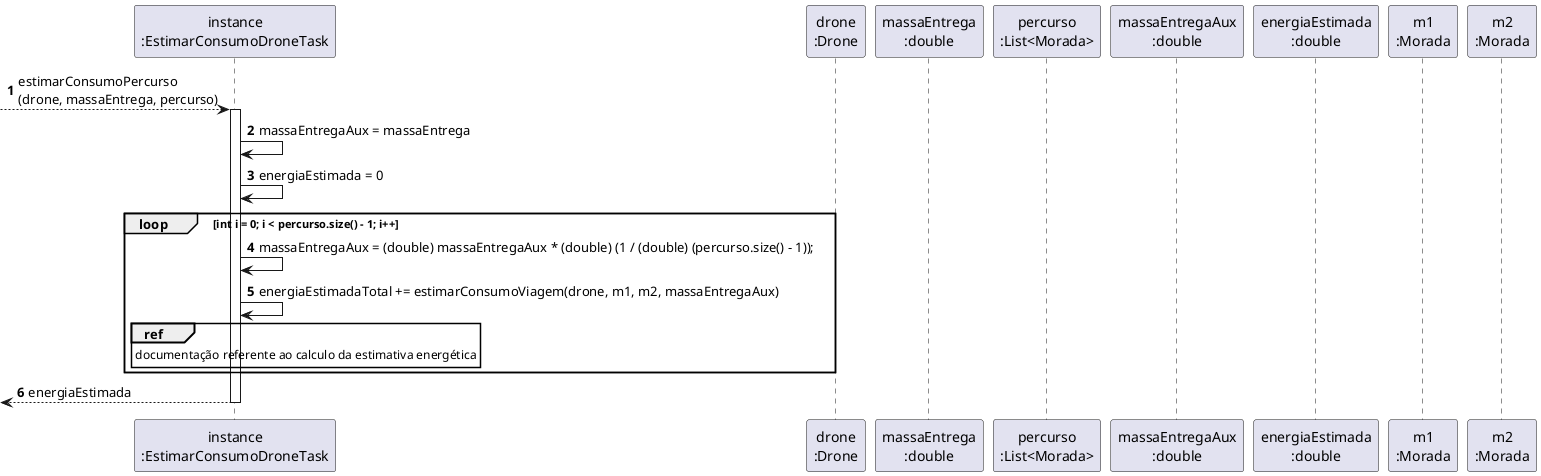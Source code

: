 @startuml
autonumber
participant "instance\n:EstimarConsumoDroneTask" as TASK
participant "drone\n:Drone" as DRONE
participant "massaEntrega\n:double" as MASSAE
participant "percurso\n:List<Morada>" as PERCURSO

participant "massaEntregaAux\n:double" as MASSAEAUX
participant "energiaEstimada\n:double" as ENERGIA
participant "m1\n:Morada" as M1
participant "m2\n:Morada" as M2

--> TASK : estimarConsumoPercurso\n(drone, massaEntrega, percurso)
activate TASK
TASK -> TASK : massaEntregaAux = massaEntrega
TASK -> TASK : energiaEstimada = 0
loop int i = 0; i < percurso.size() - 1; i++
TASK -> TASK : massaEntregaAux = (double) massaEntregaAux * (double) (1 / (double) (percurso.size() - 1));
TASK -> TASK : energiaEstimadaTotal += estimarConsumoViagem(drone, m1, m2, massaEntregaAux)
ref over TASK
    documentação referente ao calculo da estimativa energética
end ref
end loop
<-- TASK : energiaEstimada
deactivate TASK

@enduml
